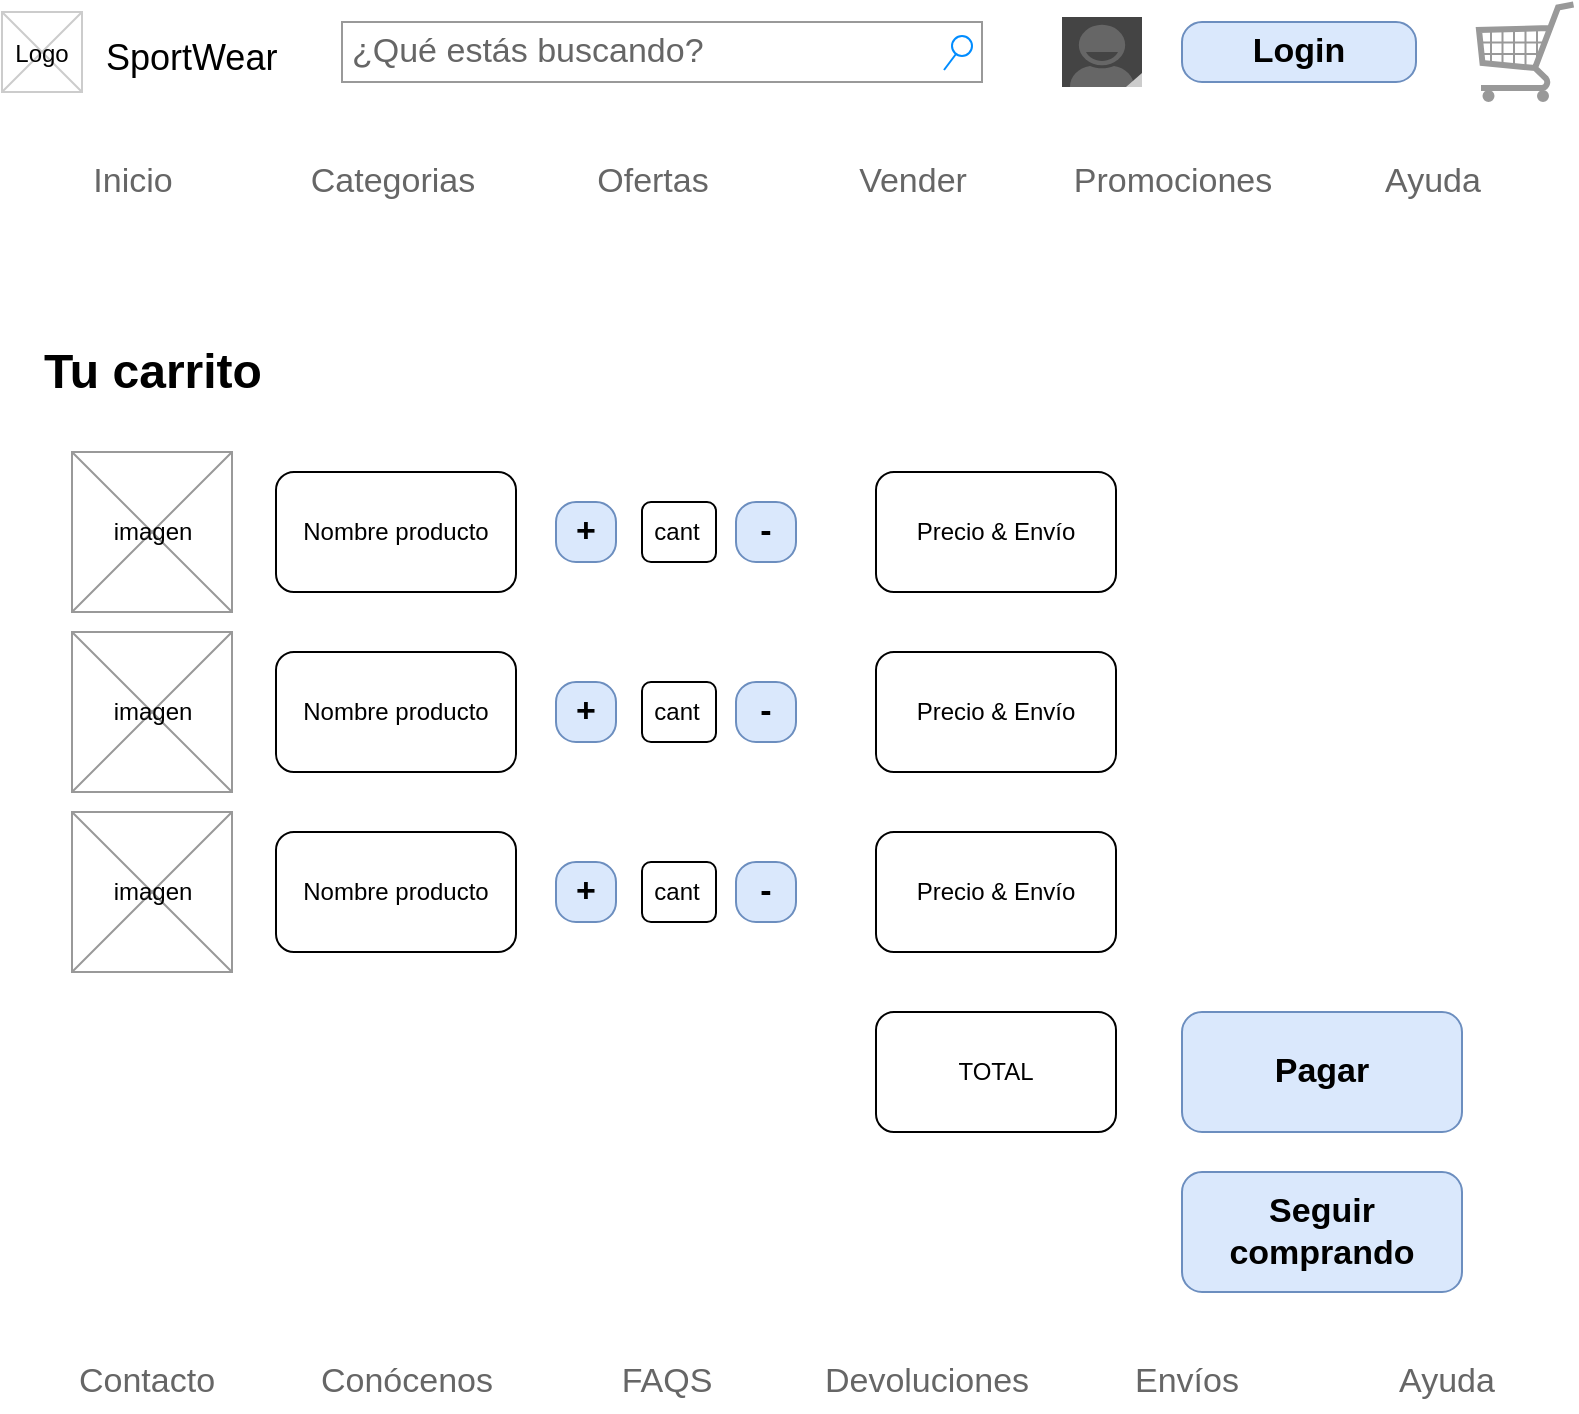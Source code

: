 <mxfile version="12.9.14" type="device"><diagram name="Page-1" id="f1b7ffb7-ca1e-a977-7cf5-a751b3c06c05"><mxGraphModel dx="1422" dy="745" grid="1" gridSize="10" guides="1" tooltips="1" connect="1" arrows="1" fold="1" page="1" pageScale="1" pageWidth="826" pageHeight="1169" background="#ffffff" math="0" shadow="0"><root><mxCell id="0"/><mxCell id="1" parent="0"/><mxCell id="2" value="SportWear" style="text;spacingTop=-5;fontSize=18;fontStyle=0" parent="1" vertex="1"><mxGeometry x="73" y="30" width="90" height="20" as="geometry"/></mxCell><mxCell id="20" value="" style="verticalLabelPosition=bottom;verticalAlign=top;strokeWidth=1;shape=mxgraph.mockup.graphics.iconGrid;strokeColor=#CCCCCC;gridSize=1,1;" parent="1" vertex="1"><mxGeometry x="23" y="20" width="40" height="40" as="geometry"/></mxCell><mxCell id="21" value="Logo" style="text;spacingTop=-5;align=center;verticalAlign=middle;" parent="1" vertex="1"><mxGeometry x="23" y="22.5" width="40" height="40" as="geometry"/></mxCell><mxCell id="jEn-GdpzN3LocC7QqjdC-65" value="¿Qué estás buscando?" style="strokeWidth=1;shadow=0;dashed=0;align=center;html=1;shape=mxgraph.mockup.forms.searchBox;strokeColor=#999999;mainText=;strokeColor2=#008cff;fontColor=#666666;fontSize=17;align=left;spacingLeft=3;" vertex="1" parent="1"><mxGeometry x="193" y="25" width="320" height="30" as="geometry"/></mxCell><mxCell id="jEn-GdpzN3LocC7QqjdC-80" value="" style="verticalLabelPosition=bottom;shadow=0;dashed=0;align=center;html=1;verticalAlign=top;strokeWidth=1;shape=mxgraph.mockup.misc.shoppingCart;strokeColor=#999999;" vertex="1" parent="1"><mxGeometry x="760" y="15" width="50" height="50" as="geometry"/></mxCell><mxCell id="jEn-GdpzN3LocC7QqjdC-81" value="" style="verticalLabelPosition=bottom;verticalAlign=top;html=1;shadow=0;dashed=0;strokeWidth=1;shape=mxgraph.android.contact_badge_normal;align=center;" vertex="1" parent="1"><mxGeometry x="553" y="22.5" width="40" height="35" as="geometry"/></mxCell><mxCell id="jEn-GdpzN3LocC7QqjdC-82" value="Login" style="strokeWidth=1;shadow=0;dashed=0;align=center;html=1;shape=mxgraph.mockup.buttons.button;mainText=;buttonStyle=round;fontSize=17;fontStyle=1;whiteSpace=wrap;fillColor=#dae8fc;strokeColor=#6c8ebf;" vertex="1" parent="1"><mxGeometry x="613" y="25" width="117" height="30" as="geometry"/></mxCell><mxCell id="jEn-GdpzN3LocC7QqjdC-83" value="" style="strokeWidth=1;shadow=0;dashed=0;align=center;html=1;shape=mxgraph.mockup.forms.rrect;rSize=0;strokeColor=none;" vertex="1" parent="1"><mxGeometry x="23" y="90" width="780" height="30" as="geometry"/></mxCell><mxCell id="jEn-GdpzN3LocC7QqjdC-84" value="Inicio" style="strokeColor=inherit;fillColor=inherit;gradientColor=inherit;strokeWidth=1;shadow=0;dashed=0;align=center;html=1;shape=mxgraph.mockup.forms.rrect;rSize=0;fontSize=17;fontColor=#666666;" vertex="1" parent="jEn-GdpzN3LocC7QqjdC-83"><mxGeometry width="130" height="30" as="geometry"/></mxCell><mxCell id="jEn-GdpzN3LocC7QqjdC-85" value="Categorias" style="strokeColor=inherit;fillColor=inherit;gradientColor=inherit;strokeWidth=1;shadow=0;dashed=0;align=center;html=1;shape=mxgraph.mockup.forms.rrect;rSize=0;fontSize=17;fontColor=#666666;" vertex="1" parent="jEn-GdpzN3LocC7QqjdC-83"><mxGeometry x="130" width="130" height="30" as="geometry"/></mxCell><mxCell id="jEn-GdpzN3LocC7QqjdC-86" value="Ofertas" style="strokeColor=inherit;fillColor=inherit;gradientColor=inherit;strokeWidth=1;shadow=0;dashed=0;align=center;html=1;shape=mxgraph.mockup.forms.rrect;rSize=0;fontSize=17;fontColor=#666666;" vertex="1" parent="jEn-GdpzN3LocC7QqjdC-83"><mxGeometry x="260" width="130" height="30" as="geometry"/></mxCell><mxCell id="jEn-GdpzN3LocC7QqjdC-87" value="Vender" style="strokeColor=inherit;fillColor=inherit;gradientColor=inherit;strokeWidth=1;shadow=0;dashed=0;align=center;html=1;shape=mxgraph.mockup.forms.rrect;rSize=0;fontSize=17;fontColor=#666666;" vertex="1" parent="jEn-GdpzN3LocC7QqjdC-83"><mxGeometry x="390" width="130" height="30" as="geometry"/></mxCell><mxCell id="jEn-GdpzN3LocC7QqjdC-88" value="Promociones" style="strokeColor=inherit;fillColor=inherit;gradientColor=inherit;strokeWidth=1;shadow=0;dashed=0;align=center;html=1;shape=mxgraph.mockup.forms.rrect;rSize=0;fontSize=17;fontColor=#666666;" vertex="1" parent="jEn-GdpzN3LocC7QqjdC-83"><mxGeometry x="520" width="130" height="30" as="geometry"/></mxCell><mxCell id="jEn-GdpzN3LocC7QqjdC-89" value="Ayuda" style="strokeColor=inherit;fillColor=inherit;gradientColor=inherit;strokeWidth=1;shadow=0;dashed=0;align=center;html=1;shape=mxgraph.mockup.forms.rrect;rSize=0;fontSize=17;fontColor=#666666;" vertex="1" parent="jEn-GdpzN3LocC7QqjdC-83"><mxGeometry x="650" width="130" height="30" as="geometry"/></mxCell><mxCell id="jEn-GdpzN3LocC7QqjdC-113" value="" style="strokeWidth=1;shadow=0;dashed=1;align=center;html=1;shape=mxgraph.mockup.forms.rrect;rSize=0;strokeColor=none;dashPattern=1 4;" vertex="1" parent="1"><mxGeometry x="30" y="690" width="780" height="30" as="geometry"/></mxCell><mxCell id="jEn-GdpzN3LocC7QqjdC-114" value="Contacto" style="strokeColor=inherit;fillColor=inherit;gradientColor=inherit;strokeWidth=1;shadow=0;dashed=0;align=center;html=1;shape=mxgraph.mockup.forms.rrect;rSize=0;fontSize=17;fontColor=#666666;" vertex="1" parent="jEn-GdpzN3LocC7QqjdC-113"><mxGeometry width="130" height="30" as="geometry"/></mxCell><mxCell id="jEn-GdpzN3LocC7QqjdC-115" value="Conócenos" style="strokeColor=inherit;fillColor=inherit;gradientColor=inherit;strokeWidth=1;shadow=0;dashed=0;align=center;html=1;shape=mxgraph.mockup.forms.rrect;rSize=0;fontSize=17;fontColor=#666666;" vertex="1" parent="jEn-GdpzN3LocC7QqjdC-113"><mxGeometry x="130" width="130" height="30" as="geometry"/></mxCell><mxCell id="jEn-GdpzN3LocC7QqjdC-116" value="FAQS" style="strokeColor=inherit;fillColor=inherit;gradientColor=inherit;strokeWidth=1;shadow=0;dashed=0;align=center;html=1;shape=mxgraph.mockup.forms.rrect;rSize=0;fontSize=17;fontColor=#666666;" vertex="1" parent="jEn-GdpzN3LocC7QqjdC-113"><mxGeometry x="260" width="130" height="30" as="geometry"/></mxCell><mxCell id="jEn-GdpzN3LocC7QqjdC-117" value="Devoluciones" style="strokeColor=inherit;fillColor=inherit;gradientColor=inherit;strokeWidth=1;shadow=0;dashed=0;align=center;html=1;shape=mxgraph.mockup.forms.rrect;rSize=0;fontSize=17;fontColor=#666666;" vertex="1" parent="jEn-GdpzN3LocC7QqjdC-113"><mxGeometry x="390" width="130" height="30" as="geometry"/></mxCell><mxCell id="jEn-GdpzN3LocC7QqjdC-118" value="Envíos" style="strokeColor=inherit;fillColor=inherit;gradientColor=inherit;strokeWidth=1;shadow=0;dashed=0;align=center;html=1;shape=mxgraph.mockup.forms.rrect;rSize=0;fontSize=17;fontColor=#666666;" vertex="1" parent="jEn-GdpzN3LocC7QqjdC-113"><mxGeometry x="520" width="130" height="30" as="geometry"/></mxCell><mxCell id="jEn-GdpzN3LocC7QqjdC-119" value="Ayuda" style="strokeColor=inherit;fillColor=inherit;gradientColor=inherit;strokeWidth=1;shadow=0;dashed=0;align=center;html=1;shape=mxgraph.mockup.forms.rrect;rSize=0;fontSize=17;fontColor=#666666;" vertex="1" parent="jEn-GdpzN3LocC7QqjdC-113"><mxGeometry x="650" width="130" height="30" as="geometry"/></mxCell><mxCell id="jEn-GdpzN3LocC7QqjdC-180" value="" style="verticalLabelPosition=bottom;shadow=0;dashed=0;align=center;html=1;verticalAlign=top;strokeWidth=1;shape=mxgraph.mockup.graphics.simpleIcon;strokeColor=#999999;fillColor=#ffffff;gradientColor=none;" vertex="1" parent="1"><mxGeometry x="58" y="240" width="80" height="80" as="geometry"/></mxCell><mxCell id="jEn-GdpzN3LocC7QqjdC-181" value="Tu carrito" style="text;strokeColor=none;fillColor=none;html=1;fontSize=24;fontStyle=1;verticalAlign=middle;align=center;" vertex="1" parent="1"><mxGeometry x="48" y="180" width="100" height="40" as="geometry"/></mxCell><mxCell id="jEn-GdpzN3LocC7QqjdC-182" value="" style="verticalLabelPosition=bottom;shadow=0;dashed=0;align=center;html=1;verticalAlign=top;strokeWidth=1;shape=mxgraph.mockup.graphics.simpleIcon;strokeColor=#999999;fillColor=#ffffff;gradientColor=none;" vertex="1" parent="1"><mxGeometry x="58" y="330" width="80" height="80" as="geometry"/></mxCell><mxCell id="jEn-GdpzN3LocC7QqjdC-183" value="" style="verticalLabelPosition=bottom;shadow=0;dashed=0;align=center;html=1;verticalAlign=top;strokeWidth=1;shape=mxgraph.mockup.graphics.simpleIcon;strokeColor=#999999;fillColor=#ffffff;gradientColor=none;" vertex="1" parent="1"><mxGeometry x="58" y="420" width="80" height="80" as="geometry"/></mxCell><mxCell id="jEn-GdpzN3LocC7QqjdC-184" value="imagen" style="text;html=1;align=center;verticalAlign=middle;resizable=0;points=[];autosize=1;" vertex="1" parent="1"><mxGeometry x="73" y="450" width="50" height="20" as="geometry"/></mxCell><mxCell id="jEn-GdpzN3LocC7QqjdC-185" value="imagen" style="text;html=1;align=center;verticalAlign=middle;resizable=0;points=[];autosize=1;" vertex="1" parent="1"><mxGeometry x="73" y="360" width="50" height="20" as="geometry"/></mxCell><mxCell id="jEn-GdpzN3LocC7QqjdC-186" value="imagen" style="text;html=1;align=center;verticalAlign=middle;resizable=0;points=[];autosize=1;" vertex="1" parent="1"><mxGeometry x="73" y="270" width="50" height="20" as="geometry"/></mxCell><mxCell id="jEn-GdpzN3LocC7QqjdC-188" value="Nombre producto" style="rounded=1;whiteSpace=wrap;html=1;strokeColor=#000000;strokeWidth=1;fillColor=#ffffff;gradientColor=none;align=center;" vertex="1" parent="1"><mxGeometry x="160" y="250" width="120" height="60" as="geometry"/></mxCell><mxCell id="jEn-GdpzN3LocC7QqjdC-189" value="&lt;span&gt;Nombre producto&lt;/span&gt;" style="rounded=1;whiteSpace=wrap;html=1;strokeColor=#000000;strokeWidth=1;fillColor=#ffffff;gradientColor=none;align=center;" vertex="1" parent="1"><mxGeometry x="160" y="340" width="120" height="60" as="geometry"/></mxCell><mxCell id="jEn-GdpzN3LocC7QqjdC-190" value="&lt;span&gt;Nombre producto&lt;/span&gt;" style="rounded=1;whiteSpace=wrap;html=1;strokeColor=#000000;strokeWidth=1;fillColor=#ffffff;gradientColor=none;align=center;" vertex="1" parent="1"><mxGeometry x="160" y="430" width="120" height="60" as="geometry"/></mxCell><mxCell id="jEn-GdpzN3LocC7QqjdC-192" value="+" style="strokeWidth=1;shadow=0;dashed=0;align=center;html=1;shape=mxgraph.mockup.buttons.button;mainText=;buttonStyle=round;fontSize=17;fontStyle=1;whiteSpace=wrap;fillColor=#dae8fc;strokeColor=#6c8ebf;" vertex="1" parent="1"><mxGeometry x="300" y="265" width="30" height="30" as="geometry"/></mxCell><mxCell id="jEn-GdpzN3LocC7QqjdC-195" value="-" style="strokeWidth=1;shadow=0;dashed=0;align=center;html=1;shape=mxgraph.mockup.buttons.button;mainText=;buttonStyle=round;fontSize=17;fontStyle=1;whiteSpace=wrap;fillColor=#dae8fc;strokeColor=#6c8ebf;" vertex="1" parent="1"><mxGeometry x="390" y="265" width="30" height="30" as="geometry"/></mxCell><mxCell id="jEn-GdpzN3LocC7QqjdC-196" value="" style="rounded=1;whiteSpace=wrap;html=1;strokeColor=#000000;strokeWidth=1;fillColor=#ffffff;gradientColor=none;align=center;" vertex="1" parent="1"><mxGeometry x="343" y="265" width="37" height="30" as="geometry"/></mxCell><mxCell id="jEn-GdpzN3LocC7QqjdC-199" value="cant" style="text;html=1;align=center;verticalAlign=middle;resizable=0;points=[];autosize=1;" vertex="1" parent="1"><mxGeometry x="340" y="270" width="40" height="20" as="geometry"/></mxCell><mxCell id="jEn-GdpzN3LocC7QqjdC-200" value="+" style="strokeWidth=1;shadow=0;dashed=0;align=center;html=1;shape=mxgraph.mockup.buttons.button;mainText=;buttonStyle=round;fontSize=17;fontStyle=1;whiteSpace=wrap;fillColor=#dae8fc;strokeColor=#6c8ebf;" vertex="1" parent="1"><mxGeometry x="300" y="355" width="30" height="30" as="geometry"/></mxCell><mxCell id="jEn-GdpzN3LocC7QqjdC-201" value="-" style="strokeWidth=1;shadow=0;dashed=0;align=center;html=1;shape=mxgraph.mockup.buttons.button;mainText=;buttonStyle=round;fontSize=17;fontStyle=1;whiteSpace=wrap;fillColor=#dae8fc;strokeColor=#6c8ebf;" vertex="1" parent="1"><mxGeometry x="390" y="355" width="30" height="30" as="geometry"/></mxCell><mxCell id="jEn-GdpzN3LocC7QqjdC-202" value="" style="rounded=1;whiteSpace=wrap;html=1;strokeColor=#000000;strokeWidth=1;fillColor=#ffffff;gradientColor=none;align=center;" vertex="1" parent="1"><mxGeometry x="343" y="355" width="37" height="30" as="geometry"/></mxCell><mxCell id="jEn-GdpzN3LocC7QqjdC-203" value="cant" style="text;html=1;align=center;verticalAlign=middle;resizable=0;points=[];autosize=1;" vertex="1" parent="1"><mxGeometry x="340" y="360" width="40" height="20" as="geometry"/></mxCell><mxCell id="jEn-GdpzN3LocC7QqjdC-204" value="+" style="strokeWidth=1;shadow=0;dashed=0;align=center;html=1;shape=mxgraph.mockup.buttons.button;mainText=;buttonStyle=round;fontSize=17;fontStyle=1;whiteSpace=wrap;fillColor=#dae8fc;strokeColor=#6c8ebf;" vertex="1" parent="1"><mxGeometry x="300" y="445" width="30" height="30" as="geometry"/></mxCell><mxCell id="jEn-GdpzN3LocC7QqjdC-205" value="-" style="strokeWidth=1;shadow=0;dashed=0;align=center;html=1;shape=mxgraph.mockup.buttons.button;mainText=;buttonStyle=round;fontSize=17;fontStyle=1;whiteSpace=wrap;fillColor=#dae8fc;strokeColor=#6c8ebf;" vertex="1" parent="1"><mxGeometry x="390" y="445" width="30" height="30" as="geometry"/></mxCell><mxCell id="jEn-GdpzN3LocC7QqjdC-206" value="" style="rounded=1;whiteSpace=wrap;html=1;strokeColor=#000000;strokeWidth=1;fillColor=#ffffff;gradientColor=none;align=center;" vertex="1" parent="1"><mxGeometry x="343" y="445" width="37" height="30" as="geometry"/></mxCell><mxCell id="jEn-GdpzN3LocC7QqjdC-207" value="cant" style="text;html=1;align=center;verticalAlign=middle;resizable=0;points=[];autosize=1;" vertex="1" parent="1"><mxGeometry x="340" y="450" width="40" height="20" as="geometry"/></mxCell><mxCell id="jEn-GdpzN3LocC7QqjdC-208" value="Precio &amp;amp; Envío" style="rounded=1;whiteSpace=wrap;html=1;strokeColor=#000000;strokeWidth=1;fillColor=#ffffff;gradientColor=none;align=center;" vertex="1" parent="1"><mxGeometry x="460" y="250" width="120" height="60" as="geometry"/></mxCell><mxCell id="jEn-GdpzN3LocC7QqjdC-209" value="Precio &amp;amp; Envío" style="rounded=1;whiteSpace=wrap;html=1;strokeColor=#000000;strokeWidth=1;fillColor=#ffffff;gradientColor=none;align=center;" vertex="1" parent="1"><mxGeometry x="460" y="340" width="120" height="60" as="geometry"/></mxCell><mxCell id="jEn-GdpzN3LocC7QqjdC-210" value="Precio &amp;amp; Envío" style="rounded=1;whiteSpace=wrap;html=1;strokeColor=#000000;strokeWidth=1;fillColor=#ffffff;gradientColor=none;align=center;" vertex="1" parent="1"><mxGeometry x="460" y="430" width="120" height="60" as="geometry"/></mxCell><mxCell id="jEn-GdpzN3LocC7QqjdC-211" value="TOTAL" style="rounded=1;whiteSpace=wrap;html=1;strokeColor=#000000;strokeWidth=1;fillColor=#ffffff;gradientColor=none;align=center;" vertex="1" parent="1"><mxGeometry x="460" y="520" width="120" height="60" as="geometry"/></mxCell><mxCell id="jEn-GdpzN3LocC7QqjdC-212" value="Pagar" style="strokeWidth=1;shadow=0;dashed=0;align=center;html=1;shape=mxgraph.mockup.buttons.button;mainText=;buttonStyle=round;fontSize=17;fontStyle=1;whiteSpace=wrap;fillColor=#dae8fc;strokeColor=#6c8ebf;" vertex="1" parent="1"><mxGeometry x="613" y="520" width="140" height="60" as="geometry"/></mxCell><mxCell id="jEn-GdpzN3LocC7QqjdC-213" value="Seguir comprando" style="strokeWidth=1;shadow=0;dashed=0;align=center;html=1;shape=mxgraph.mockup.buttons.button;mainText=;buttonStyle=round;fontSize=17;fontStyle=1;whiteSpace=wrap;fillColor=#dae8fc;strokeColor=#6c8ebf;" vertex="1" parent="1"><mxGeometry x="613" y="600" width="140" height="60" as="geometry"/></mxCell></root></mxGraphModel></diagram></mxfile>